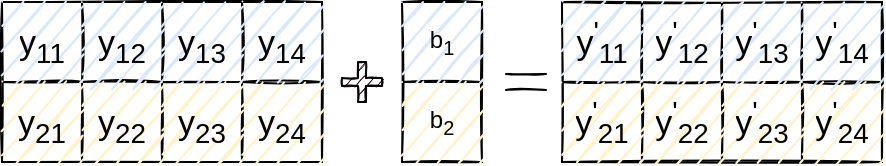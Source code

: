 <mxfile version="15.8.7" type="device"><diagram id="jCnXkAlJj77JGOXGPTDs" name="第 1 页"><mxGraphModel dx="1102" dy="1025" grid="1" gridSize="10" guides="1" tooltips="1" connect="1" arrows="1" fold="1" page="1" pageScale="1" pageWidth="827" pageHeight="1169" math="0" shadow="0"><root><mxCell id="0"/><mxCell id="1" parent="0"/><mxCell id="2pWqNUJ4s71BeGzlaQZy-1" value="" style="shape=table;startSize=0;container=1;collapsible=0;childLayout=tableLayout;rounded=1;sketch=1;fontSize=20;strokeWidth=1;" vertex="1" parent="1"><mxGeometry x="40" y="400" width="160" height="80" as="geometry"/></mxCell><mxCell id="2pWqNUJ4s71BeGzlaQZy-2" value="" style="shape=partialRectangle;collapsible=0;dropTarget=0;pointerEvents=0;fillColor=none;top=0;left=0;bottom=0;right=0;points=[[0,0.5],[1,0.5]];portConstraint=eastwest;rounded=1;sketch=1;fontSize=20;strokeWidth=2;" vertex="1" parent="2pWqNUJ4s71BeGzlaQZy-1"><mxGeometry width="160" height="40" as="geometry"/></mxCell><mxCell id="2pWqNUJ4s71BeGzlaQZy-3" value="&lt;span style=&quot;font-size: 17px&quot;&gt;y&lt;/span&gt;&lt;span style=&quot;font-size: 16.667px&quot;&gt;&lt;sub&gt;11&lt;/sub&gt;&lt;/span&gt;" style="shape=partialRectangle;html=1;whiteSpace=wrap;connectable=0;overflow=hidden;fillColor=#dae8fc;top=0;left=0;bottom=0;right=0;pointerEvents=1;rounded=1;sketch=1;fontSize=20;strokeWidth=2;strokeColor=#6c8ebf;" vertex="1" parent="2pWqNUJ4s71BeGzlaQZy-2"><mxGeometry width="40" height="40" as="geometry"><mxRectangle width="40" height="40" as="alternateBounds"/></mxGeometry></mxCell><mxCell id="2pWqNUJ4s71BeGzlaQZy-4" value="&lt;span style=&quot;font-size: 17px&quot;&gt;y&lt;/span&gt;&lt;span style=&quot;font-size: 16.667px&quot;&gt;&lt;sub&gt;12&lt;/sub&gt;&lt;/span&gt;" style="shape=partialRectangle;html=1;whiteSpace=wrap;connectable=0;overflow=hidden;fillColor=#dae8fc;top=0;left=0;bottom=0;right=0;pointerEvents=1;rounded=1;sketch=1;fontSize=20;strokeWidth=2;strokeColor=#6c8ebf;" vertex="1" parent="2pWqNUJ4s71BeGzlaQZy-2"><mxGeometry x="40" width="40" height="40" as="geometry"><mxRectangle width="40" height="40" as="alternateBounds"/></mxGeometry></mxCell><mxCell id="2pWqNUJ4s71BeGzlaQZy-5" value="&lt;span style=&quot;font-size: 17px&quot;&gt;y&lt;/span&gt;&lt;span style=&quot;font-size: 16.667px&quot;&gt;&lt;sub&gt;13&lt;/sub&gt;&lt;/span&gt;" style="shape=partialRectangle;html=1;whiteSpace=wrap;connectable=0;overflow=hidden;fillColor=#dae8fc;top=0;left=0;bottom=0;right=0;pointerEvents=1;rounded=1;sketch=1;fontSize=20;strokeWidth=2;strokeColor=#6c8ebf;" vertex="1" parent="2pWqNUJ4s71BeGzlaQZy-2"><mxGeometry x="80" width="40" height="40" as="geometry"><mxRectangle width="40" height="40" as="alternateBounds"/></mxGeometry></mxCell><mxCell id="2pWqNUJ4s71BeGzlaQZy-6" value="&lt;span style=&quot;font-size: 17px&quot;&gt;y&lt;/span&gt;&lt;span style=&quot;font-size: 16.667px&quot;&gt;&lt;sub&gt;14&lt;/sub&gt;&lt;/span&gt;" style="shape=partialRectangle;html=1;whiteSpace=wrap;connectable=0;overflow=hidden;fillColor=#dae8fc;top=0;left=0;bottom=0;right=0;pointerEvents=1;rounded=1;sketch=1;fontSize=20;strokeWidth=2;strokeColor=#6c8ebf;" vertex="1" parent="2pWqNUJ4s71BeGzlaQZy-2"><mxGeometry x="120" width="40" height="40" as="geometry"><mxRectangle width="40" height="40" as="alternateBounds"/></mxGeometry></mxCell><mxCell id="2pWqNUJ4s71BeGzlaQZy-7" value="" style="shape=partialRectangle;collapsible=0;dropTarget=0;pointerEvents=0;fillColor=none;top=0;left=0;bottom=0;right=0;points=[[0,0.5],[1,0.5]];portConstraint=eastwest;rounded=1;sketch=1;fontSize=20;strokeWidth=2;" vertex="1" parent="2pWqNUJ4s71BeGzlaQZy-1"><mxGeometry y="40" width="160" height="40" as="geometry"/></mxCell><mxCell id="2pWqNUJ4s71BeGzlaQZy-8" value="&lt;span style=&quot;font-size: 17px&quot;&gt;y&lt;/span&gt;&lt;span style=&quot;font-size: 16.667px&quot;&gt;&lt;sub&gt;21&lt;/sub&gt;&lt;/span&gt;" style="shape=partialRectangle;html=1;whiteSpace=wrap;connectable=0;overflow=hidden;fillColor=#fff2cc;top=0;left=0;bottom=0;right=0;pointerEvents=1;rounded=1;sketch=1;fontSize=20;strokeWidth=2;strokeColor=#d6b656;" vertex="1" parent="2pWqNUJ4s71BeGzlaQZy-7"><mxGeometry width="40" height="40" as="geometry"><mxRectangle width="40" height="40" as="alternateBounds"/></mxGeometry></mxCell><mxCell id="2pWqNUJ4s71BeGzlaQZy-9" value="&lt;span style=&quot;font-size: 17px&quot;&gt;y&lt;/span&gt;&lt;span style=&quot;font-size: 16.667px&quot;&gt;&lt;sub&gt;22&lt;/sub&gt;&lt;/span&gt;" style="shape=partialRectangle;html=1;whiteSpace=wrap;connectable=0;overflow=hidden;fillColor=#fff2cc;top=0;left=0;bottom=0;right=0;pointerEvents=1;rounded=1;sketch=1;fontSize=20;strokeWidth=2;strokeColor=#d6b656;" vertex="1" parent="2pWqNUJ4s71BeGzlaQZy-7"><mxGeometry x="40" width="40" height="40" as="geometry"><mxRectangle width="40" height="40" as="alternateBounds"/></mxGeometry></mxCell><mxCell id="2pWqNUJ4s71BeGzlaQZy-10" value="&lt;span style=&quot;font-size: 17px&quot;&gt;y&lt;/span&gt;&lt;span style=&quot;font-size: 16.667px&quot;&gt;&lt;sub&gt;23&lt;/sub&gt;&lt;/span&gt;" style="shape=partialRectangle;html=1;whiteSpace=wrap;connectable=0;overflow=hidden;fillColor=#fff2cc;top=0;left=0;bottom=0;right=0;pointerEvents=1;rounded=1;sketch=1;fontSize=20;strokeWidth=2;strokeColor=#d6b656;" vertex="1" parent="2pWqNUJ4s71BeGzlaQZy-7"><mxGeometry x="80" width="40" height="40" as="geometry"><mxRectangle width="40" height="40" as="alternateBounds"/></mxGeometry></mxCell><mxCell id="2pWqNUJ4s71BeGzlaQZy-11" value="&lt;span style=&quot;font-size: 17px&quot;&gt;y&lt;/span&gt;&lt;span style=&quot;font-size: 16.667px&quot;&gt;&lt;sub&gt;24&lt;/sub&gt;&lt;/span&gt;" style="shape=partialRectangle;html=1;whiteSpace=wrap;connectable=0;overflow=hidden;fillColor=#fff2cc;top=0;left=0;bottom=0;right=0;pointerEvents=1;rounded=1;sketch=1;fontSize=20;strokeWidth=2;strokeColor=#d6b656;" vertex="1" parent="2pWqNUJ4s71BeGzlaQZy-7"><mxGeometry x="120" width="40" height="40" as="geometry"><mxRectangle width="40" height="40" as="alternateBounds"/></mxGeometry></mxCell><mxCell id="2pWqNUJ4s71BeGzlaQZy-16" value="" style="shape=table;startSize=0;container=1;collapsible=0;childLayout=tableLayout;rounded=1;sketch=1;" vertex="1" parent="1"><mxGeometry x="240" y="400" width="40" height="80" as="geometry"/></mxCell><mxCell id="2pWqNUJ4s71BeGzlaQZy-17" value="" style="shape=partialRectangle;collapsible=0;dropTarget=0;pointerEvents=0;fillColor=none;top=0;left=0;bottom=0;right=0;points=[[0,0.5],[1,0.5]];portConstraint=eastwest;" vertex="1" parent="2pWqNUJ4s71BeGzlaQZy-16"><mxGeometry width="40" height="40" as="geometry"/></mxCell><mxCell id="2pWqNUJ4s71BeGzlaQZy-18" value="b&lt;sub&gt;1&lt;/sub&gt;" style="shape=partialRectangle;html=1;whiteSpace=wrap;connectable=0;overflow=hidden;fillColor=#dae8fc;top=0;left=0;bottom=0;right=0;pointerEvents=1;strokeColor=#6c8ebf;strokeWidth=2;sketch=1;" vertex="1" parent="2pWqNUJ4s71BeGzlaQZy-17"><mxGeometry width="40" height="40" as="geometry"><mxRectangle width="40" height="40" as="alternateBounds"/></mxGeometry></mxCell><mxCell id="2pWqNUJ4s71BeGzlaQZy-19" value="" style="shape=partialRectangle;collapsible=0;dropTarget=0;pointerEvents=0;fillColor=none;top=0;left=0;bottom=0;right=0;points=[[0,0.5],[1,0.5]];portConstraint=eastwest;" vertex="1" parent="2pWqNUJ4s71BeGzlaQZy-16"><mxGeometry y="40" width="40" height="40" as="geometry"/></mxCell><mxCell id="2pWqNUJ4s71BeGzlaQZy-20" value="b&lt;sub&gt;2&lt;/sub&gt;" style="shape=partialRectangle;html=1;whiteSpace=wrap;connectable=0;overflow=hidden;fillColor=#fff2cc;top=0;left=0;bottom=0;right=0;pointerEvents=1;strokeColor=#d6b656;strokeWidth=2;sketch=1;" vertex="1" parent="2pWqNUJ4s71BeGzlaQZy-19"><mxGeometry width="40" height="40" as="geometry"><mxRectangle width="40" height="40" as="alternateBounds"/></mxGeometry></mxCell><mxCell id="2pWqNUJ4s71BeGzlaQZy-21" value="" style="shape=cross;whiteSpace=wrap;html=1;fillColor=#33001A;sketch=1;" vertex="1" parent="1"><mxGeometry x="210" y="430" width="20" height="20" as="geometry"/></mxCell><mxCell id="2pWqNUJ4s71BeGzlaQZy-22" value="" style="endArrow=none;html=1;rounded=0;sketch=1;" edge="1" parent="1"><mxGeometry width="50" height="50" relative="1" as="geometry"><mxPoint x="292" y="436" as="sourcePoint"/><mxPoint x="312" y="436" as="targetPoint"/></mxGeometry></mxCell><mxCell id="2pWqNUJ4s71BeGzlaQZy-23" value="" style="endArrow=none;html=1;rounded=0;sketch=1;" edge="1" parent="1"><mxGeometry width="50" height="50" relative="1" as="geometry"><mxPoint x="292" y="444.0" as="sourcePoint"/><mxPoint x="312" y="444.0" as="targetPoint"/></mxGeometry></mxCell><mxCell id="2pWqNUJ4s71BeGzlaQZy-24" value="" style="shape=table;startSize=0;container=1;collapsible=0;childLayout=tableLayout;rounded=1;sketch=1;fontSize=20;strokeWidth=1;" vertex="1" parent="1"><mxGeometry x="320" y="400" width="160" height="80" as="geometry"/></mxCell><mxCell id="2pWqNUJ4s71BeGzlaQZy-25" value="" style="shape=partialRectangle;collapsible=0;dropTarget=0;pointerEvents=0;fillColor=none;top=0;left=0;bottom=0;right=0;points=[[0,0.5],[1,0.5]];portConstraint=eastwest;rounded=1;sketch=1;fontSize=20;strokeWidth=2;" vertex="1" parent="2pWqNUJ4s71BeGzlaQZy-24"><mxGeometry width="160" height="40" as="geometry"/></mxCell><mxCell id="2pWqNUJ4s71BeGzlaQZy-26" value="&lt;span style=&quot;font-size: 17px&quot;&gt;y&lt;sup&gt;'&lt;/sup&gt;&lt;/span&gt;&lt;span style=&quot;font-size: 16.667px&quot;&gt;&lt;sub&gt;11&lt;/sub&gt;&lt;/span&gt;" style="shape=partialRectangle;html=1;whiteSpace=wrap;connectable=0;overflow=hidden;fillColor=#dae8fc;top=0;left=0;bottom=0;right=0;pointerEvents=1;rounded=1;sketch=1;fontSize=20;strokeWidth=2;strokeColor=#6c8ebf;" vertex="1" parent="2pWqNUJ4s71BeGzlaQZy-25"><mxGeometry width="40" height="40" as="geometry"><mxRectangle width="40" height="40" as="alternateBounds"/></mxGeometry></mxCell><mxCell id="2pWqNUJ4s71BeGzlaQZy-27" value="&lt;span style=&quot;font-size: 17px&quot;&gt;y&lt;sup&gt;'&lt;/sup&gt;&lt;/span&gt;&lt;span style=&quot;font-size: 16.667px&quot;&gt;&lt;sub&gt;12&lt;/sub&gt;&lt;/span&gt;" style="shape=partialRectangle;html=1;whiteSpace=wrap;connectable=0;overflow=hidden;fillColor=#dae8fc;top=0;left=0;bottom=0;right=0;pointerEvents=1;rounded=1;sketch=1;fontSize=20;strokeWidth=2;strokeColor=#6c8ebf;" vertex="1" parent="2pWqNUJ4s71BeGzlaQZy-25"><mxGeometry x="40" width="40" height="40" as="geometry"><mxRectangle width="40" height="40" as="alternateBounds"/></mxGeometry></mxCell><mxCell id="2pWqNUJ4s71BeGzlaQZy-28" value="&lt;span style=&quot;font-size: 17px&quot;&gt;y&lt;sup&gt;'&lt;/sup&gt;&lt;/span&gt;&lt;span style=&quot;font-size: 16.667px&quot;&gt;&lt;sub&gt;13&lt;/sub&gt;&lt;/span&gt;" style="shape=partialRectangle;html=1;whiteSpace=wrap;connectable=0;overflow=hidden;fillColor=#dae8fc;top=0;left=0;bottom=0;right=0;pointerEvents=1;rounded=1;sketch=1;fontSize=20;strokeWidth=2;strokeColor=#6c8ebf;" vertex="1" parent="2pWqNUJ4s71BeGzlaQZy-25"><mxGeometry x="80" width="40" height="40" as="geometry"><mxRectangle width="40" height="40" as="alternateBounds"/></mxGeometry></mxCell><mxCell id="2pWqNUJ4s71BeGzlaQZy-29" value="&lt;span style=&quot;font-size: 17px&quot;&gt;y&lt;sup&gt;'&lt;/sup&gt;&lt;/span&gt;&lt;span style=&quot;font-size: 16.667px&quot;&gt;&lt;sub&gt;14&lt;/sub&gt;&lt;/span&gt;" style="shape=partialRectangle;html=1;whiteSpace=wrap;connectable=0;overflow=hidden;fillColor=#dae8fc;top=0;left=0;bottom=0;right=0;pointerEvents=1;rounded=1;sketch=1;fontSize=20;strokeWidth=2;strokeColor=#6c8ebf;" vertex="1" parent="2pWqNUJ4s71BeGzlaQZy-25"><mxGeometry x="120" width="40" height="40" as="geometry"><mxRectangle width="40" height="40" as="alternateBounds"/></mxGeometry></mxCell><mxCell id="2pWqNUJ4s71BeGzlaQZy-30" value="" style="shape=partialRectangle;collapsible=0;dropTarget=0;pointerEvents=0;fillColor=none;top=0;left=0;bottom=0;right=0;points=[[0,0.5],[1,0.5]];portConstraint=eastwest;rounded=1;sketch=1;fontSize=20;strokeWidth=2;" vertex="1" parent="2pWqNUJ4s71BeGzlaQZy-24"><mxGeometry y="40" width="160" height="40" as="geometry"/></mxCell><mxCell id="2pWqNUJ4s71BeGzlaQZy-31" value="&lt;span style=&quot;font-size: 17px&quot;&gt;y&lt;sup&gt;'&lt;/sup&gt;&lt;/span&gt;&lt;span style=&quot;font-size: 16.667px&quot;&gt;&lt;sub&gt;21&lt;/sub&gt;&lt;/span&gt;" style="shape=partialRectangle;html=1;whiteSpace=wrap;connectable=0;overflow=hidden;fillColor=#fff2cc;top=0;left=0;bottom=0;right=0;pointerEvents=1;rounded=1;sketch=1;fontSize=20;strokeWidth=2;strokeColor=#d6b656;" vertex="1" parent="2pWqNUJ4s71BeGzlaQZy-30"><mxGeometry width="40" height="40" as="geometry"><mxRectangle width="40" height="40" as="alternateBounds"/></mxGeometry></mxCell><mxCell id="2pWqNUJ4s71BeGzlaQZy-32" value="&lt;span style=&quot;font-size: 17px&quot;&gt;y&lt;sup&gt;'&lt;/sup&gt;&lt;/span&gt;&lt;span style=&quot;font-size: 16.667px&quot;&gt;&lt;sub&gt;22&lt;/sub&gt;&lt;/span&gt;" style="shape=partialRectangle;html=1;whiteSpace=wrap;connectable=0;overflow=hidden;fillColor=#fff2cc;top=0;left=0;bottom=0;right=0;pointerEvents=1;rounded=1;sketch=1;fontSize=20;strokeWidth=2;strokeColor=#d6b656;" vertex="1" parent="2pWqNUJ4s71BeGzlaQZy-30"><mxGeometry x="40" width="40" height="40" as="geometry"><mxRectangle width="40" height="40" as="alternateBounds"/></mxGeometry></mxCell><mxCell id="2pWqNUJ4s71BeGzlaQZy-33" value="&lt;span style=&quot;font-size: 17px&quot;&gt;y&lt;sup&gt;'&lt;/sup&gt;&lt;/span&gt;&lt;span style=&quot;font-size: 16.667px&quot;&gt;&lt;sub&gt;23&lt;/sub&gt;&lt;/span&gt;" style="shape=partialRectangle;html=1;whiteSpace=wrap;connectable=0;overflow=hidden;fillColor=#fff2cc;top=0;left=0;bottom=0;right=0;pointerEvents=1;rounded=1;sketch=1;fontSize=20;strokeWidth=2;strokeColor=#d6b656;" vertex="1" parent="2pWqNUJ4s71BeGzlaQZy-30"><mxGeometry x="80" width="40" height="40" as="geometry"><mxRectangle width="40" height="40" as="alternateBounds"/></mxGeometry></mxCell><mxCell id="2pWqNUJ4s71BeGzlaQZy-34" value="&lt;span style=&quot;font-size: 17px&quot;&gt;y&lt;sup&gt;'&lt;/sup&gt;&lt;/span&gt;&lt;span style=&quot;font-size: 16.667px&quot;&gt;&lt;sub&gt;24&lt;/sub&gt;&lt;/span&gt;" style="shape=partialRectangle;html=1;whiteSpace=wrap;connectable=0;overflow=hidden;fillColor=#fff2cc;top=0;left=0;bottom=0;right=0;pointerEvents=1;rounded=1;sketch=1;fontSize=20;strokeWidth=2;strokeColor=#d6b656;" vertex="1" parent="2pWqNUJ4s71BeGzlaQZy-30"><mxGeometry x="120" width="40" height="40" as="geometry"><mxRectangle width="40" height="40" as="alternateBounds"/></mxGeometry></mxCell></root></mxGraphModel></diagram></mxfile>